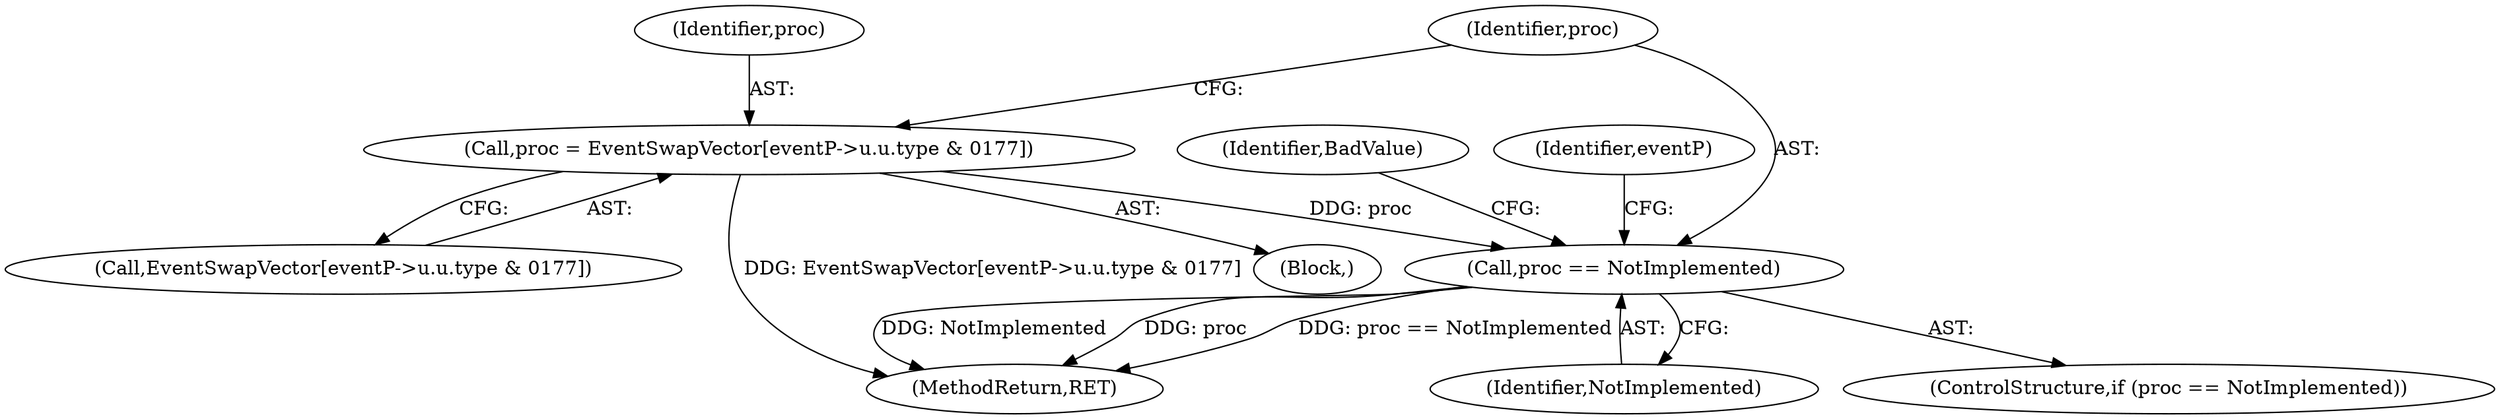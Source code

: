 digraph "0_xserver_05442de962d3dc624f79fc1a00eca3ffc5489ced@array" {
"1000173" [label="(Call,proc = EventSwapVector[eventP->u.u.type & 0177])"];
"1000187" [label="(Call,proc == NotImplemented)"];
"1000186" [label="(ControlStructure,if (proc == NotImplemented))"];
"1000191" [label="(Identifier,BadValue)"];
"1000174" [label="(Identifier,proc)"];
"1000172" [label="(Block,)"];
"1000187" [label="(Call,proc == NotImplemented)"];
"1000175" [label="(Call,EventSwapVector[eventP->u.u.type & 0177])"];
"1000189" [label="(Identifier,NotImplemented)"];
"1000222" [label="(MethodReturn,RET)"];
"1000188" [label="(Identifier,proc)"];
"1000173" [label="(Call,proc = EventSwapVector[eventP->u.u.type & 0177])"];
"1000193" [label="(Identifier,eventP)"];
"1000173" -> "1000172"  [label="AST: "];
"1000173" -> "1000175"  [label="CFG: "];
"1000174" -> "1000173"  [label="AST: "];
"1000175" -> "1000173"  [label="AST: "];
"1000188" -> "1000173"  [label="CFG: "];
"1000173" -> "1000222"  [label="DDG: EventSwapVector[eventP->u.u.type & 0177]"];
"1000173" -> "1000187"  [label="DDG: proc"];
"1000187" -> "1000186"  [label="AST: "];
"1000187" -> "1000189"  [label="CFG: "];
"1000188" -> "1000187"  [label="AST: "];
"1000189" -> "1000187"  [label="AST: "];
"1000191" -> "1000187"  [label="CFG: "];
"1000193" -> "1000187"  [label="CFG: "];
"1000187" -> "1000222"  [label="DDG: proc"];
"1000187" -> "1000222"  [label="DDG: proc == NotImplemented"];
"1000187" -> "1000222"  [label="DDG: NotImplemented"];
}
